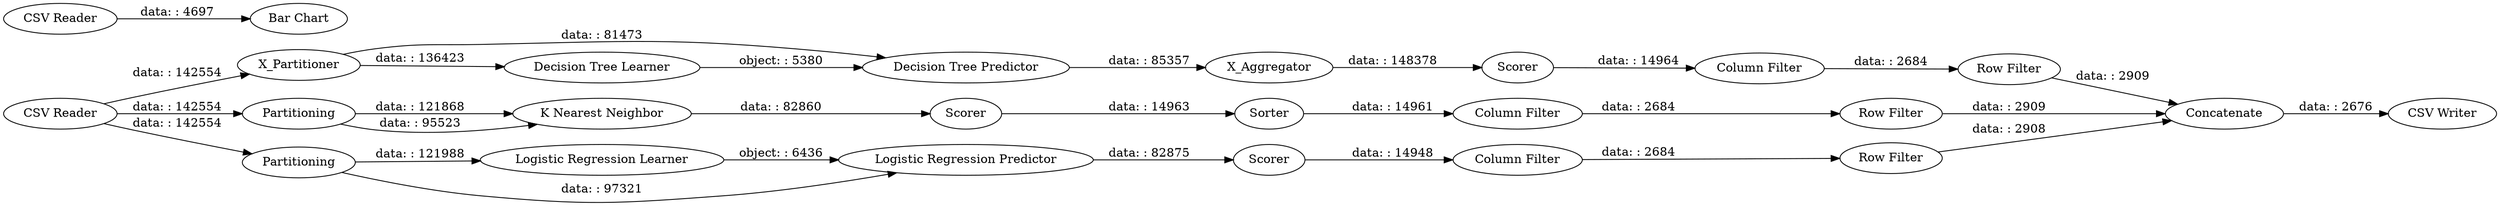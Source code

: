 digraph {
	"8826520251857733735_32" [label="Decision Tree Predictor"]
	"8826520251857733735_39" [label=Scorer]
	"8826520251857733735_46" [label="K Nearest Neighbor"]
	"8826520251857733735_323" [label="Row Filter"]
	"8826520251857733735_324" [label="CSV Writer"]
	"8826520251857733735_1" [label="CSV Reader"]
	"8826520251857733735_2" [label="Logistic Regression Learner"]
	"8826520251857733735_326" [label="Bar Chart"]
	"8826520251857733735_60" [label=Concatenate]
	"8826520251857733735_307" [label=X_Aggregator]
	"8826520251857733735_314" [label=Sorter]
	"8826520251857733735_321" [label="Row Filter"]
	"8826520251857733735_319" [label="Column Filter"]
	"8826520251857733735_49" [label=Scorer]
	"8826520251857733735_306" [label=X_Partitioner]
	"8826520251857733735_4" [label="Logistic Regression Predictor"]
	"8826520251857733735_316" [label="Column Filter"]
	"8826520251857733735_6" [label=Scorer]
	"8826520251857733735_48" [label=Partitioning]
	"8826520251857733735_325" [label="CSV Reader"]
	"8826520251857733735_322" [label="Row Filter"]
	"8826520251857733735_320" [label="Column Filter"]
	"8826520251857733735_31" [label="Decision Tree Learner"]
	"8826520251857733735_41" [label=Partitioning]
	"8826520251857733735_48" -> "8826520251857733735_46" [label="data: : 121868"]
	"8826520251857733735_1" -> "8826520251857733735_41" [label="data: : 142554"]
	"8826520251857733735_319" -> "8826520251857733735_323" [label="data: : 2684"]
	"8826520251857733735_4" -> "8826520251857733735_6" [label="data: : 82875"]
	"8826520251857733735_41" -> "8826520251857733735_2" [label="data: : 121988"]
	"8826520251857733735_6" -> "8826520251857733735_320" [label="data: : 14948"]
	"8826520251857733735_48" -> "8826520251857733735_46" [label="data: : 95523"]
	"8826520251857733735_320" -> "8826520251857733735_322" [label="data: : 2684"]
	"8826520251857733735_60" -> "8826520251857733735_324" [label="data: : 2676"]
	"8826520251857733735_41" -> "8826520251857733735_4" [label="data: : 97321"]
	"8826520251857733735_322" -> "8826520251857733735_60" [label="data: : 2908"]
	"8826520251857733735_1" -> "8826520251857733735_306" [label="data: : 142554"]
	"8826520251857733735_323" -> "8826520251857733735_60" [label="data: : 2909"]
	"8826520251857733735_325" -> "8826520251857733735_326" [label="data: : 4697"]
	"8826520251857733735_39" -> "8826520251857733735_319" [label="data: : 14964"]
	"8826520251857733735_2" -> "8826520251857733735_4" [label="object: : 6436"]
	"8826520251857733735_46" -> "8826520251857733735_49" [label="data: : 82860"]
	"8826520251857733735_307" -> "8826520251857733735_39" [label="data: : 148378"]
	"8826520251857733735_49" -> "8826520251857733735_314" [label="data: : 14963"]
	"8826520251857733735_31" -> "8826520251857733735_32" [label="object: : 5380"]
	"8826520251857733735_306" -> "8826520251857733735_31" [label="data: : 136423"]
	"8826520251857733735_32" -> "8826520251857733735_307" [label="data: : 85357"]
	"8826520251857733735_306" -> "8826520251857733735_32" [label="data: : 81473"]
	"8826520251857733735_1" -> "8826520251857733735_48" [label="data: : 142554"]
	"8826520251857733735_314" -> "8826520251857733735_316" [label="data: : 14961"]
	"8826520251857733735_316" -> "8826520251857733735_321" [label="data: : 2684"]
	"8826520251857733735_321" -> "8826520251857733735_60" [label="data: : 2909"]
	rankdir=LR
}
